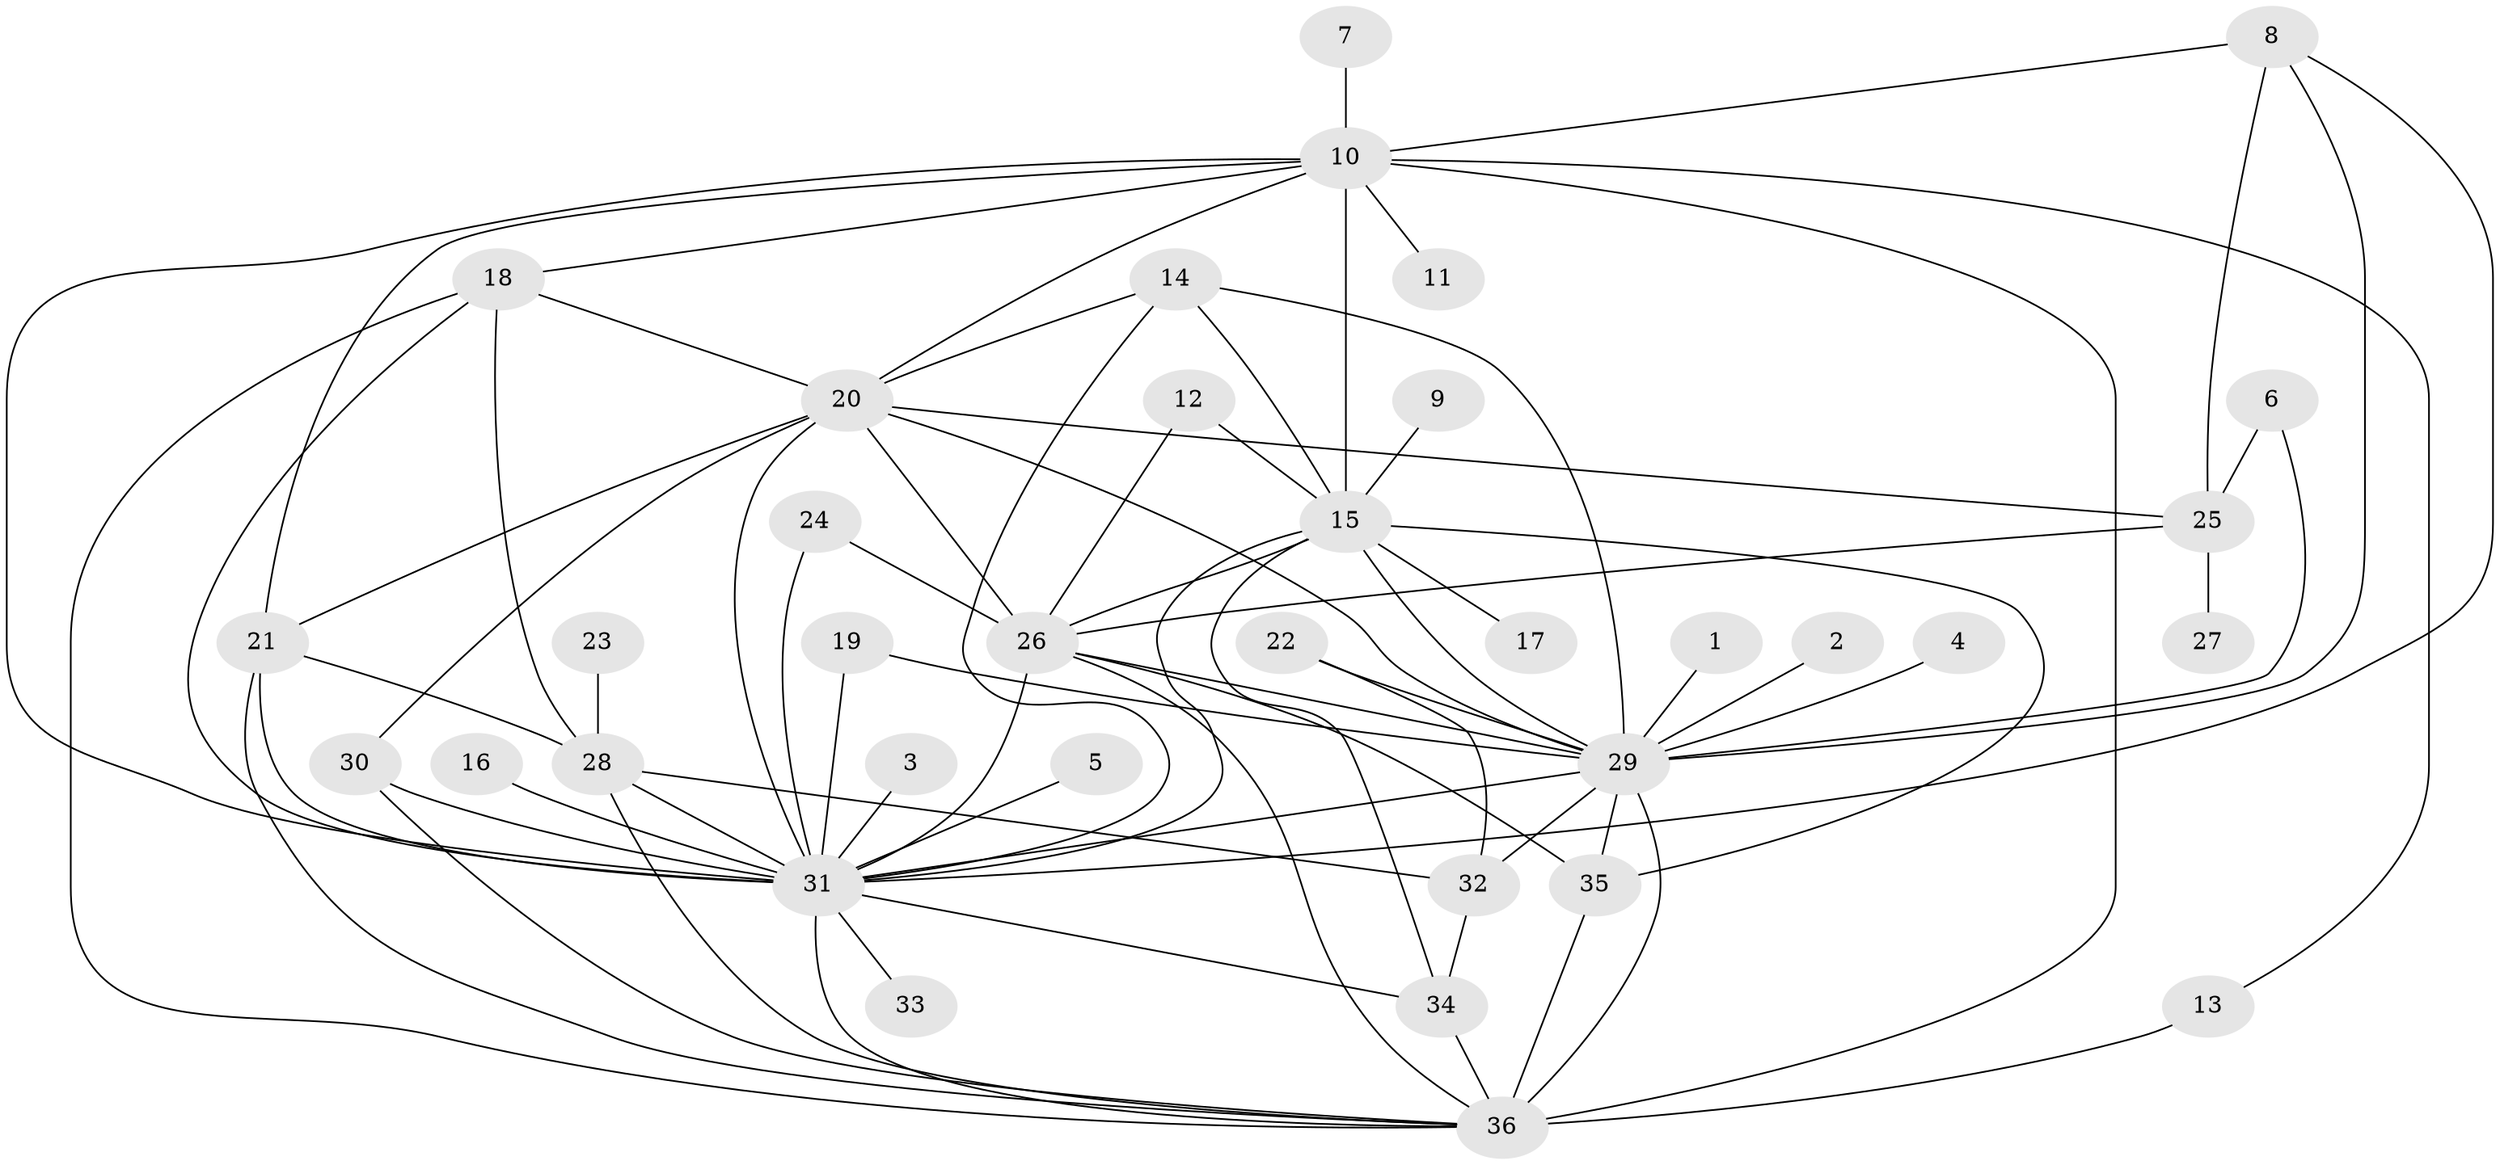 // original degree distribution, {1: 0.47058823529411764, 24: 0.008403361344537815, 9: 0.025210084033613446, 14: 0.008403361344537815, 32: 0.008403361344537815, 16: 0.008403361344537815, 17: 0.008403361344537815, 7: 0.025210084033613446, 2: 0.226890756302521, 6: 0.04201680672268908, 3: 0.09243697478991597, 8: 0.01680672268907563, 5: 0.03361344537815126, 4: 0.025210084033613446}
// Generated by graph-tools (version 1.1) at 2025/36/03/04/25 23:36:50]
// undirected, 36 vertices, 76 edges
graph export_dot {
  node [color=gray90,style=filled];
  1;
  2;
  3;
  4;
  5;
  6;
  7;
  8;
  9;
  10;
  11;
  12;
  13;
  14;
  15;
  16;
  17;
  18;
  19;
  20;
  21;
  22;
  23;
  24;
  25;
  26;
  27;
  28;
  29;
  30;
  31;
  32;
  33;
  34;
  35;
  36;
  1 -- 29 [weight=1.0];
  2 -- 29 [weight=1.0];
  3 -- 31 [weight=1.0];
  4 -- 29 [weight=1.0];
  5 -- 31 [weight=1.0];
  6 -- 25 [weight=1.0];
  6 -- 29 [weight=1.0];
  7 -- 10 [weight=1.0];
  8 -- 10 [weight=1.0];
  8 -- 25 [weight=1.0];
  8 -- 29 [weight=1.0];
  8 -- 31 [weight=1.0];
  9 -- 15 [weight=1.0];
  10 -- 11 [weight=1.0];
  10 -- 13 [weight=1.0];
  10 -- 15 [weight=1.0];
  10 -- 18 [weight=1.0];
  10 -- 20 [weight=2.0];
  10 -- 21 [weight=1.0];
  10 -- 31 [weight=2.0];
  10 -- 36 [weight=3.0];
  12 -- 15 [weight=1.0];
  12 -- 26 [weight=1.0];
  13 -- 36 [weight=2.0];
  14 -- 15 [weight=1.0];
  14 -- 20 [weight=1.0];
  14 -- 29 [weight=1.0];
  14 -- 31 [weight=1.0];
  15 -- 17 [weight=1.0];
  15 -- 26 [weight=1.0];
  15 -- 29 [weight=1.0];
  15 -- 31 [weight=1.0];
  15 -- 34 [weight=1.0];
  15 -- 35 [weight=1.0];
  16 -- 31 [weight=1.0];
  18 -- 20 [weight=1.0];
  18 -- 28 [weight=1.0];
  18 -- 31 [weight=1.0];
  18 -- 36 [weight=1.0];
  19 -- 29 [weight=1.0];
  19 -- 31 [weight=1.0];
  20 -- 21 [weight=2.0];
  20 -- 25 [weight=1.0];
  20 -- 26 [weight=2.0];
  20 -- 29 [weight=1.0];
  20 -- 30 [weight=1.0];
  20 -- 31 [weight=1.0];
  21 -- 28 [weight=1.0];
  21 -- 31 [weight=2.0];
  21 -- 36 [weight=1.0];
  22 -- 29 [weight=1.0];
  22 -- 32 [weight=1.0];
  23 -- 28 [weight=1.0];
  24 -- 26 [weight=1.0];
  24 -- 31 [weight=1.0];
  25 -- 26 [weight=3.0];
  25 -- 27 [weight=1.0];
  26 -- 29 [weight=1.0];
  26 -- 31 [weight=1.0];
  26 -- 35 [weight=1.0];
  26 -- 36 [weight=1.0];
  28 -- 31 [weight=1.0];
  28 -- 32 [weight=1.0];
  28 -- 36 [weight=1.0];
  29 -- 31 [weight=1.0];
  29 -- 32 [weight=1.0];
  29 -- 35 [weight=1.0];
  29 -- 36 [weight=3.0];
  30 -- 31 [weight=2.0];
  30 -- 36 [weight=2.0];
  31 -- 33 [weight=1.0];
  31 -- 34 [weight=1.0];
  31 -- 36 [weight=3.0];
  32 -- 34 [weight=1.0];
  34 -- 36 [weight=1.0];
  35 -- 36 [weight=2.0];
}
